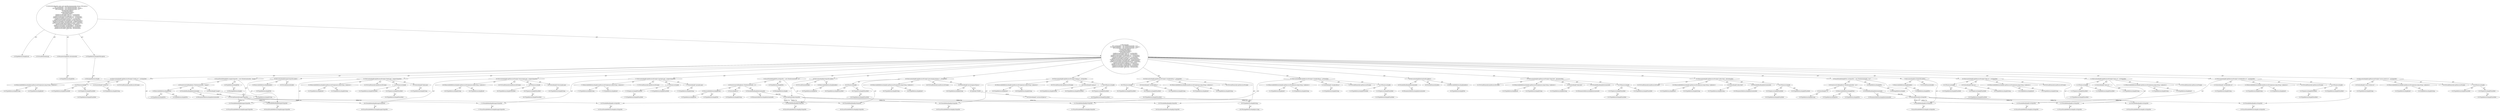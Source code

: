 digraph "copy#?,File" {
0 [label="2:CtTypeReferenceImpl@void" shape=ellipse]
1 [label="2:CtVirtualElement@copy" shape=ellipse]
2 [label="2:CtParameterImpl@File destinationDir" shape=ellipse]
3 [label="2:CtTypeReferenceImpl@File" shape=ellipse]
4 [label="2:CtTypeReferenceImpl@IOException" shape=ellipse]
5 [label="2:CtPackageReferenceImpl@" shape=ellipse]
6 [label="3:CtTypeReferenceImpl@File" shape=ellipse]
7 [label="3:CtPackageReferenceImpl@" shape=ellipse]
8 [label="3:CtExecutableReferenceImpl@File()" shape=ellipse]
9 [label="3:CtTypeReferenceImpl@File" shape=ellipse]
10 [label="3:CtTypeReferenceImpl@File" shape=ellipse]
11 [label="3:CtVariableReadImpl@destinationDir" shape=ellipse]
12 [label="3:CtParameterReferenceImpl@destinationDir" shape=ellipse]
13 [label="3:CtLiteralImpl@\"css\"" shape=ellipse]
14 [label="3:CtTypeReferenceImpl@String" shape=ellipse]
15 [label="3:CtConstructorCallImpl@new File(destinationDir, \"css\")" shape=ellipse]
16 [label="3:CtVirtualElement@cssOutputDir" shape=ellipse]
17 [label="3:CtLocalVariableImpl@File cssOutputDir = new File(destinationDir, \"css\")" shape=ellipse]
18 [label="4:CtTypeReferenceImpl@File" shape=ellipse]
19 [label="4:CtPackageReferenceImpl@" shape=ellipse]
20 [label="4:CtExecutableReferenceImpl@File()" shape=ellipse]
21 [label="4:CtTypeReferenceImpl@File" shape=ellipse]
22 [label="4:CtTypeReferenceImpl@File" shape=ellipse]
23 [label="4:CtVariableReadImpl@destinationDir" shape=ellipse]
24 [label="4:CtParameterReferenceImpl@destinationDir" shape=ellipse]
25 [label="4:CtLiteralImpl@\"images\"" shape=ellipse]
26 [label="4:CtTypeReferenceImpl@String" shape=ellipse]
27 [label="4:CtConstructorCallImpl@new File(destinationDir, \"images\")" shape=ellipse]
28 [label="4:CtVirtualElement@imagesOutputDir" shape=ellipse]
29 [label="4:CtLocalVariableImpl@File imagesOutputDir = new File(destinationDir, \"images\")" shape=ellipse]
30 [label="5:CtTypeReferenceImpl@File" shape=ellipse]
31 [label="5:CtPackageReferenceImpl@" shape=ellipse]
32 [label="5:CtExecutableReferenceImpl@File()" shape=ellipse]
33 [label="5:CtTypeReferenceImpl@File" shape=ellipse]
34 [label="5:CtTypeReferenceImpl@File" shape=ellipse]
35 [label="5:CtVariableReadImpl@destinationDir" shape=ellipse]
36 [label="5:CtParameterReferenceImpl@destinationDir" shape=ellipse]
37 [label="5:CtLiteralImpl@\"js\"" shape=ellipse]
38 [label="5:CtTypeReferenceImpl@String" shape=ellipse]
39 [label="5:CtConstructorCallImpl@new File(destinationDir, \"js\")" shape=ellipse]
40 [label="5:CtVirtualElement@jsOutputDir" shape=ellipse]
41 [label="5:CtLocalVariableImpl@File jsOutputDir = new File(destinationDir, \"js\")" shape=ellipse]
42 [label="6:CtExecutableReferenceImpl@mkdirs()" shape=ellipse]
43 [label="6:CtTypeReferenceImpl@File" shape=ellipse]
44 [label="6:CtVirtualElement@mkdirs" shape=ellipse]
45 [label="6:CtVariableReadImpl@destinationDir" shape=ellipse]
46 [label="6:CtParameterReferenceImpl@destinationDir" shape=ellipse]
47 [label="6:CtInvocationImpl@destinationDir.mkdirs()" shape=ellipse]
48 [label="7:CtExecutableReferenceImpl@mkdir()" shape=ellipse]
49 [label="7:CtTypeReferenceImpl@File" shape=ellipse]
50 [label="7:CtVirtualElement@mkdir" shape=ellipse]
51 [label="7:CtVariableReadImpl@cssOutputDir" shape=ellipse]
52 [label="7:CtLocalVariableReferenceImpl@cssOutputDir" shape=ellipse]
53 [label="7:CtInvocationImpl@cssOutputDir.mkdir()" shape=ellipse]
54 [label="8:CtExecutableReferenceImpl@mkdir()" shape=ellipse]
55 [label="8:CtTypeReferenceImpl@File" shape=ellipse]
56 [label="8:CtVirtualElement@mkdir" shape=ellipse]
57 [label="8:CtVariableReadImpl@imagesOutputDir" shape=ellipse]
58 [label="8:CtLocalVariableReferenceImpl@imagesOutputDir" shape=ellipse]
59 [label="8:CtInvocationImpl@imagesOutputDir.mkdir()" shape=ellipse]
60 [label="9:CtExecutableReferenceImpl@mkdir()" shape=ellipse]
61 [label="9:CtTypeReferenceImpl@File" shape=ellipse]
62 [label="9:CtVirtualElement@mkdir" shape=ellipse]
63 [label="9:CtVariableReadImpl@jsOutputDir" shape=ellipse]
64 [label="9:CtLocalVariableReferenceImpl@jsOutputDir" shape=ellipse]
65 [label="9:CtInvocationImpl@jsOutputDir.mkdir()" shape=ellipse]
66 [label="10:CtExecutableReferenceImpl@copyResourceFromJar(java.lang.String,<unknown>)" shape=ellipse]
67 [label="10:CtTypeReferenceImpl@String" shape=ellipse]
68 [label="10:CtTypeReferenceImpl@null" shape=ellipse]
69 [label="10:CtVirtualElement@copyResourceFromJar" shape=ellipse]
70 [label="10:CtTypeAccessImpl@PlaceHold" shape=ellipse]
71 [label="10:CtTypeReferenceImpl@PlaceHold" shape=ellipse]
72 [label="10:CtThisAccessImpl@" shape=ellipse]
73 [label="10:CtTypeReferenceImpl@PlaceHold" shape=ellipse]
74 [label="10:CtLiteralImpl@\"help.css\"" shape=ellipse]
75 [label="10:CtTypeReferenceImpl@String" shape=ellipse]
76 [label="10:CtVariableReadImpl@cssOutputDir" shape=ellipse]
77 [label="10:CtLocalVariableReferenceImpl@cssOutputDir" shape=ellipse]
78 [label="10:CtInvocationImpl@copyResourceFromJar(\"help.css\", cssOutputDir)" shape=ellipse]
79 [label="11:CtExecutableReferenceImpl@copyResourceFromJar(java.lang.String,<unknown>)" shape=ellipse]
80 [label="11:CtTypeReferenceImpl@String" shape=ellipse]
81 [label="11:CtTypeReferenceImpl@null" shape=ellipse]
82 [label="11:CtVirtualElement@copyResourceFromJar" shape=ellipse]
83 [label="11:CtTypeAccessImpl@PlaceHold" shape=ellipse]
84 [label="11:CtTypeReferenceImpl@PlaceHold" shape=ellipse]
85 [label="11:CtThisAccessImpl@" shape=ellipse]
86 [label="11:CtTypeReferenceImpl@PlaceHold" shape=ellipse]
87 [label="11:CtLiteralImpl@\"main.css\"" shape=ellipse]
88 [label="11:CtTypeReferenceImpl@String" shape=ellipse]
89 [label="11:CtVariableReadImpl@cssOutputDir" shape=ellipse]
90 [label="11:CtLocalVariableReferenceImpl@cssOutputDir" shape=ellipse]
91 [label="11:CtInvocationImpl@copyResourceFromJar(\"main.css\", cssOutputDir)" shape=ellipse]
92 [label="12:CtExecutableReferenceImpl@copyResourceFromJar(java.lang.String,<unknown>)" shape=ellipse]
93 [label="12:CtTypeReferenceImpl@String" shape=ellipse]
94 [label="12:CtTypeReferenceImpl@null" shape=ellipse]
95 [label="12:CtVirtualElement@copyResourceFromJar" shape=ellipse]
96 [label="12:CtTypeAccessImpl@PlaceHold" shape=ellipse]
97 [label="12:CtTypeReferenceImpl@PlaceHold" shape=ellipse]
98 [label="12:CtThisAccessImpl@" shape=ellipse]
99 [label="12:CtTypeReferenceImpl@PlaceHold" shape=ellipse]
100 [label="12:CtLiteralImpl@\"sortabletable.css\"" shape=ellipse]
101 [label="12:CtTypeReferenceImpl@String" shape=ellipse]
102 [label="12:CtVariableReadImpl@cssOutputDir" shape=ellipse]
103 [label="12:CtLocalVariableReferenceImpl@cssOutputDir" shape=ellipse]
104 [label="12:CtInvocationImpl@copyResourceFromJar(\"sortabletable.css\", cssOutputDir)" shape=ellipse]
105 [label="13:CtExecutableReferenceImpl@copyResourceFromJar(java.lang.String,<unknown>)" shape=ellipse]
106 [label="13:CtTypeReferenceImpl@String" shape=ellipse]
107 [label="13:CtTypeReferenceImpl@null" shape=ellipse]
108 [label="13:CtVirtualElement@copyResourceFromJar" shape=ellipse]
109 [label="13:CtTypeAccessImpl@PlaceHold" shape=ellipse]
110 [label="13:CtTypeReferenceImpl@PlaceHold" shape=ellipse]
111 [label="13:CtThisAccessImpl@" shape=ellipse]
112 [label="13:CtTypeReferenceImpl@PlaceHold" shape=ellipse]
113 [label="13:CtLiteralImpl@\"source-viewer.css\"" shape=ellipse]
114 [label="13:CtTypeReferenceImpl@String" shape=ellipse]
115 [label="13:CtVariableReadImpl@cssOutputDir" shape=ellipse]
116 [label="13:CtLocalVariableReferenceImpl@cssOutputDir" shape=ellipse]
117 [label="13:CtInvocationImpl@copyResourceFromJar(\"source-viewer.css\", cssOutputDir)" shape=ellipse]
118 [label="14:CtExecutableReferenceImpl@copyResourceFromJar(java.lang.String,<unknown>)" shape=ellipse]
119 [label="14:CtTypeReferenceImpl@String" shape=ellipse]
120 [label="14:CtTypeReferenceImpl@null" shape=ellipse]
121 [label="14:CtVirtualElement@copyResourceFromJar" shape=ellipse]
122 [label="14:CtTypeAccessImpl@PlaceHold" shape=ellipse]
123 [label="14:CtTypeReferenceImpl@PlaceHold" shape=ellipse]
124 [label="14:CtThisAccessImpl@" shape=ellipse]
125 [label="14:CtTypeReferenceImpl@PlaceHold" shape=ellipse]
126 [label="14:CtLiteralImpl@\"tooltip.css\"" shape=ellipse]
127 [label="14:CtTypeReferenceImpl@String" shape=ellipse]
128 [label="14:CtVariableReadImpl@cssOutputDir" shape=ellipse]
129 [label="14:CtLocalVariableReferenceImpl@cssOutputDir" shape=ellipse]
130 [label="14:CtInvocationImpl@copyResourceFromJar(\"tooltip.css\", cssOutputDir)" shape=ellipse]
131 [label="15:CtExecutableReferenceImpl@copyResourceFromJar(java.lang.String,<unknown>)" shape=ellipse]
132 [label="15:CtTypeReferenceImpl@String" shape=ellipse]
133 [label="15:CtTypeReferenceImpl@null" shape=ellipse]
134 [label="15:CtVirtualElement@copyResourceFromJar" shape=ellipse]
135 [label="15:CtTypeAccessImpl@PlaceHold" shape=ellipse]
136 [label="15:CtTypeReferenceImpl@PlaceHold" shape=ellipse]
137 [label="15:CtThisAccessImpl@" shape=ellipse]
138 [label="15:CtTypeReferenceImpl@PlaceHold" shape=ellipse]
139 [label="15:CtLiteralImpl@\"blank.png\"" shape=ellipse]
140 [label="15:CtTypeReferenceImpl@String" shape=ellipse]
141 [label="15:CtVariableReadImpl@imagesOutputDir" shape=ellipse]
142 [label="15:CtLocalVariableReferenceImpl@imagesOutputDir" shape=ellipse]
143 [label="15:CtInvocationImpl@copyResourceFromJar(\"blank.png\", imagesOutputDir)" shape=ellipse]
144 [label="16:CtExecutableReferenceImpl@copyResourceFromJar(java.lang.String,<unknown>)" shape=ellipse]
145 [label="16:CtTypeReferenceImpl@String" shape=ellipse]
146 [label="16:CtTypeReferenceImpl@null" shape=ellipse]
147 [label="16:CtVirtualElement@copyResourceFromJar" shape=ellipse]
148 [label="16:CtTypeAccessImpl@PlaceHold" shape=ellipse]
149 [label="16:CtTypeReferenceImpl@PlaceHold" shape=ellipse]
150 [label="16:CtThisAccessImpl@" shape=ellipse]
151 [label="16:CtTypeReferenceImpl@PlaceHold" shape=ellipse]
152 [label="16:CtLiteralImpl@\"downsimple.png\"" shape=ellipse]
153 [label="16:CtTypeReferenceImpl@String" shape=ellipse]
154 [label="16:CtVariableReadImpl@imagesOutputDir" shape=ellipse]
155 [label="16:CtLocalVariableReferenceImpl@imagesOutputDir" shape=ellipse]
156 [label="16:CtInvocationImpl@copyResourceFromJar(\"downsimple.png\", imagesOutputDir)" shape=ellipse]
157 [label="17:CtExecutableReferenceImpl@copyResourceFromJar(java.lang.String,<unknown>)" shape=ellipse]
158 [label="17:CtTypeReferenceImpl@String" shape=ellipse]
159 [label="17:CtTypeReferenceImpl@null" shape=ellipse]
160 [label="17:CtVirtualElement@copyResourceFromJar" shape=ellipse]
161 [label="17:CtTypeAccessImpl@PlaceHold" shape=ellipse]
162 [label="17:CtTypeReferenceImpl@PlaceHold" shape=ellipse]
163 [label="17:CtThisAccessImpl@" shape=ellipse]
164 [label="17:CtTypeReferenceImpl@PlaceHold" shape=ellipse]
165 [label="17:CtLiteralImpl@\"upsimple.png\"" shape=ellipse]
166 [label="17:CtTypeReferenceImpl@String" shape=ellipse]
167 [label="17:CtVariableReadImpl@imagesOutputDir" shape=ellipse]
168 [label="17:CtLocalVariableReferenceImpl@imagesOutputDir" shape=ellipse]
169 [label="17:CtInvocationImpl@copyResourceFromJar(\"upsimple.png\", imagesOutputDir)" shape=ellipse]
170 [label="18:CtExecutableReferenceImpl@copyResourceFromJar(java.lang.String,<unknown>)" shape=ellipse]
171 [label="18:CtTypeReferenceImpl@String" shape=ellipse]
172 [label="18:CtTypeReferenceImpl@null" shape=ellipse]
173 [label="18:CtVirtualElement@copyResourceFromJar" shape=ellipse]
174 [label="18:CtTypeAccessImpl@PlaceHold" shape=ellipse]
175 [label="18:CtTypeReferenceImpl@PlaceHold" shape=ellipse]
176 [label="18:CtThisAccessImpl@" shape=ellipse]
177 [label="18:CtTypeReferenceImpl@PlaceHold" shape=ellipse]
178 [label="18:CtLiteralImpl@\"percentagesorttype.js\"" shape=ellipse]
179 [label="18:CtTypeReferenceImpl@String" shape=ellipse]
180 [label="18:CtVariableReadImpl@jsOutputDir" shape=ellipse]
181 [label="18:CtLocalVariableReferenceImpl@jsOutputDir" shape=ellipse]
182 [label="18:CtInvocationImpl@copyResourceFromJar(\"percentagesorttype.js\", jsOutputDir)" shape=ellipse]
183 [label="19:CtExecutableReferenceImpl@copyResourceFromJar(java.lang.String,<unknown>)" shape=ellipse]
184 [label="19:CtTypeReferenceImpl@String" shape=ellipse]
185 [label="19:CtTypeReferenceImpl@null" shape=ellipse]
186 [label="19:CtVirtualElement@copyResourceFromJar" shape=ellipse]
187 [label="19:CtTypeAccessImpl@PlaceHold" shape=ellipse]
188 [label="19:CtTypeReferenceImpl@PlaceHold" shape=ellipse]
189 [label="19:CtThisAccessImpl@" shape=ellipse]
190 [label="19:CtTypeReferenceImpl@PlaceHold" shape=ellipse]
191 [label="19:CtLiteralImpl@\"popup.js\"" shape=ellipse]
192 [label="19:CtTypeReferenceImpl@String" shape=ellipse]
193 [label="19:CtVariableReadImpl@jsOutputDir" shape=ellipse]
194 [label="19:CtLocalVariableReferenceImpl@jsOutputDir" shape=ellipse]
195 [label="19:CtInvocationImpl@copyResourceFromJar(\"popup.js\", jsOutputDir)" shape=ellipse]
196 [label="20:CtExecutableReferenceImpl@copyResourceFromJar(java.lang.String,<unknown>)" shape=ellipse]
197 [label="20:CtTypeReferenceImpl@String" shape=ellipse]
198 [label="20:CtTypeReferenceImpl@null" shape=ellipse]
199 [label="20:CtVirtualElement@copyResourceFromJar" shape=ellipse]
200 [label="20:CtTypeAccessImpl@PlaceHold" shape=ellipse]
201 [label="20:CtTypeReferenceImpl@PlaceHold" shape=ellipse]
202 [label="20:CtThisAccessImpl@" shape=ellipse]
203 [label="20:CtTypeReferenceImpl@PlaceHold" shape=ellipse]
204 [label="20:CtLiteralImpl@\"sortabletable.js\"" shape=ellipse]
205 [label="20:CtTypeReferenceImpl@String" shape=ellipse]
206 [label="20:CtVariableReadImpl@jsOutputDir" shape=ellipse]
207 [label="20:CtLocalVariableReferenceImpl@jsOutputDir" shape=ellipse]
208 [label="20:CtInvocationImpl@copyResourceFromJar(\"sortabletable.js\", jsOutputDir)" shape=ellipse]
209 [label="21:CtExecutableReferenceImpl@copyResourceFromJar(java.lang.String,<unknown>)" shape=ellipse]
210 [label="21:CtTypeReferenceImpl@String" shape=ellipse]
211 [label="21:CtTypeReferenceImpl@null" shape=ellipse]
212 [label="21:CtVirtualElement@copyResourceFromJar" shape=ellipse]
213 [label="21:CtTypeAccessImpl@PlaceHold" shape=ellipse]
214 [label="21:CtTypeReferenceImpl@PlaceHold" shape=ellipse]
215 [label="21:CtThisAccessImpl@" shape=ellipse]
216 [label="21:CtTypeReferenceImpl@PlaceHold" shape=ellipse]
217 [label="21:CtLiteralImpl@\"stringbuilder.js\"" shape=ellipse]
218 [label="21:CtTypeReferenceImpl@String" shape=ellipse]
219 [label="21:CtVariableReadImpl@jsOutputDir" shape=ellipse]
220 [label="21:CtLocalVariableReferenceImpl@jsOutputDir" shape=ellipse]
221 [label="21:CtInvocationImpl@copyResourceFromJar(\"stringbuilder.js\", jsOutputDir)" shape=ellipse]
222 [label="22:CtExecutableReferenceImpl@copyResourceFromJar(java.lang.String,<unknown>)" shape=ellipse]
223 [label="22:CtTypeReferenceImpl@String" shape=ellipse]
224 [label="22:CtTypeReferenceImpl@null" shape=ellipse]
225 [label="22:CtVirtualElement@copyResourceFromJar" shape=ellipse]
226 [label="22:CtTypeAccessImpl@PlaceHold" shape=ellipse]
227 [label="22:CtTypeReferenceImpl@PlaceHold" shape=ellipse]
228 [label="22:CtThisAccessImpl@" shape=ellipse]
229 [label="22:CtTypeReferenceImpl@PlaceHold" shape=ellipse]
230 [label="22:CtLiteralImpl@\"help.html\"" shape=ellipse]
231 [label="22:CtTypeReferenceImpl@String" shape=ellipse]
232 [label="22:CtVariableReadImpl@destinationDir" shape=ellipse]
233 [label="22:CtParameterReferenceImpl@destinationDir" shape=ellipse]
234 [label="22:CtInvocationImpl@copyResourceFromJar(\"help.html\", destinationDir)" shape=ellipse]
235 [label="23:CtExecutableReferenceImpl@copyResourceFromJar(java.lang.String,<unknown>)" shape=ellipse]
236 [label="23:CtTypeReferenceImpl@String" shape=ellipse]
237 [label="23:CtTypeReferenceImpl@null" shape=ellipse]
238 [label="23:CtVirtualElement@copyResourceFromJar" shape=ellipse]
239 [label="23:CtTypeAccessImpl@PlaceHold" shape=ellipse]
240 [label="23:CtTypeReferenceImpl@PlaceHold" shape=ellipse]
241 [label="23:CtThisAccessImpl@" shape=ellipse]
242 [label="23:CtTypeReferenceImpl@PlaceHold" shape=ellipse]
243 [label="23:CtLiteralImpl@\"index.html\"" shape=ellipse]
244 [label="23:CtTypeReferenceImpl@String" shape=ellipse]
245 [label="23:CtVariableReadImpl@destinationDir" shape=ellipse]
246 [label="23:CtParameterReferenceImpl@destinationDir" shape=ellipse]
247 [label="23:CtInvocationImpl@copyResourceFromJar(\"index.html\", destinationDir)" shape=ellipse]
248 [label="2:CtBlockImpl@\{
    File cssOutputDir = new File(destinationDir, \"css\");
    File imagesOutputDir = new File(destinationDir, \"images\");
    File jsOutputDir = new File(destinationDir, \"js\");
    destinationDir.mkdirs();
    cssOutputDir.mkdir();
    imagesOutputDir.mkdir();
    jsOutputDir.mkdir();
    copyResourceFromJar(\"help.css\", cssOutputDir);
    copyResourceFromJar(\"main.css\", cssOutputDir);
    copyResourceFromJar(\"sortabletable.css\", cssOutputDir);
    copyResourceFromJar(\"source-viewer.css\", cssOutputDir);
    copyResourceFromJar(\"tooltip.css\", cssOutputDir);
    copyResourceFromJar(\"blank.png\", imagesOutputDir);
    copyResourceFromJar(\"downsimple.png\", imagesOutputDir);
    copyResourceFromJar(\"upsimple.png\", imagesOutputDir);
    copyResourceFromJar(\"percentagesorttype.js\", jsOutputDir);
    copyResourceFromJar(\"popup.js\", jsOutputDir);
    copyResourceFromJar(\"sortabletable.js\", jsOutputDir);
    copyResourceFromJar(\"stringbuilder.js\", jsOutputDir);
    copyResourceFromJar(\"help.html\", destinationDir);
    copyResourceFromJar(\"index.html\", destinationDir);
\}" shape=ellipse]
249 [label="2:CtMethodImpl@public static void copy(File destinationDir) throws IOException \{
    File cssOutputDir = new File(destinationDir, \"css\");
    File imagesOutputDir = new File(destinationDir, \"images\");
    File jsOutputDir = new File(destinationDir, \"js\");
    destinationDir.mkdirs();
    cssOutputDir.mkdir();
    imagesOutputDir.mkdir();
    jsOutputDir.mkdir();
    copyResourceFromJar(\"help.css\", cssOutputDir);
    copyResourceFromJar(\"main.css\", cssOutputDir);
    copyResourceFromJar(\"sortabletable.css\", cssOutputDir);
    copyResourceFromJar(\"source-viewer.css\", cssOutputDir);
    copyResourceFromJar(\"tooltip.css\", cssOutputDir);
    copyResourceFromJar(\"blank.png\", imagesOutputDir);
    copyResourceFromJar(\"downsimple.png\", imagesOutputDir);
    copyResourceFromJar(\"upsimple.png\", imagesOutputDir);
    copyResourceFromJar(\"percentagesorttype.js\", jsOutputDir);
    copyResourceFromJar(\"popup.js\", jsOutputDir);
    copyResourceFromJar(\"sortabletable.js\", jsOutputDir);
    copyResourceFromJar(\"stringbuilder.js\", jsOutputDir);
    copyResourceFromJar(\"help.html\", destinationDir);
    copyResourceFromJar(\"index.html\", destinationDir);
\}" shape=ellipse]
250 [label="18:Update@UPDATE" shape=ellipse]
251 [label="18:CtPackageReferenceImpl@java.lang" shape=ellipse]
252 [label="18:CtTypeReferenceImpl@String" shape=ellipse]
253 [label="18:CtLiteralImpl@\"customsorttypes.js\"" shape=ellipse]
2 -> 3 [label="AST"];
4 -> 5 [label="AST"];
6 -> 7 [label="AST"];
8 -> 9 [label="AST"];
8 -> 10 [label="AST"];
11 -> 12 [label="AST"];
11 -> 16 [label="Data Dep"];
13 -> 14 [label="AST"];
15 -> 8 [label="AST"];
15 -> 11 [label="AST"];
15 -> 13 [label="AST"];
16 -> 51 [label="Define-Use"];
16 -> 76 [label="Define-Use"];
16 -> 89 [label="Define-Use"];
16 -> 102 [label="Define-Use"];
16 -> 115 [label="Define-Use"];
16 -> 128 [label="Define-Use"];
17 -> 16 [label="AST"];
17 -> 6 [label="AST"];
17 -> 15 [label="AST"];
18 -> 19 [label="AST"];
20 -> 21 [label="AST"];
20 -> 22 [label="AST"];
23 -> 24 [label="AST"];
23 -> 28 [label="Data Dep"];
25 -> 26 [label="AST"];
27 -> 20 [label="AST"];
27 -> 23 [label="AST"];
27 -> 25 [label="AST"];
28 -> 57 [label="Define-Use"];
28 -> 141 [label="Define-Use"];
28 -> 154 [label="Define-Use"];
28 -> 167 [label="Define-Use"];
29 -> 28 [label="AST"];
29 -> 18 [label="AST"];
29 -> 27 [label="AST"];
30 -> 31 [label="AST"];
32 -> 33 [label="AST"];
32 -> 34 [label="AST"];
35 -> 36 [label="AST"];
35 -> 40 [label="Data Dep"];
37 -> 38 [label="AST"];
39 -> 32 [label="AST"];
39 -> 35 [label="AST"];
39 -> 37 [label="AST"];
40 -> 63 [label="Define-Use"];
40 -> 180 [label="Define-Use"];
40 -> 193 [label="Define-Use"];
40 -> 206 [label="Define-Use"];
40 -> 219 [label="Define-Use"];
41 -> 40 [label="AST"];
41 -> 30 [label="AST"];
41 -> 39 [label="AST"];
42 -> 43 [label="AST"];
45 -> 46 [label="AST"];
47 -> 44 [label="AST"];
47 -> 45 [label="AST"];
47 -> 42 [label="AST"];
48 -> 49 [label="AST"];
51 -> 52 [label="AST"];
53 -> 50 [label="AST"];
53 -> 51 [label="AST"];
53 -> 48 [label="AST"];
54 -> 55 [label="AST"];
57 -> 58 [label="AST"];
59 -> 56 [label="AST"];
59 -> 57 [label="AST"];
59 -> 54 [label="AST"];
60 -> 61 [label="AST"];
63 -> 64 [label="AST"];
65 -> 62 [label="AST"];
65 -> 63 [label="AST"];
65 -> 60 [label="AST"];
66 -> 67 [label="AST"];
66 -> 68 [label="AST"];
70 -> 71 [label="AST"];
72 -> 73 [label="AST"];
72 -> 70 [label="AST"];
74 -> 75 [label="AST"];
76 -> 77 [label="AST"];
78 -> 69 [label="AST"];
78 -> 72 [label="AST"];
78 -> 66 [label="AST"];
78 -> 74 [label="AST"];
78 -> 76 [label="AST"];
79 -> 80 [label="AST"];
79 -> 81 [label="AST"];
83 -> 84 [label="AST"];
85 -> 86 [label="AST"];
85 -> 83 [label="AST"];
87 -> 88 [label="AST"];
89 -> 90 [label="AST"];
91 -> 82 [label="AST"];
91 -> 85 [label="AST"];
91 -> 79 [label="AST"];
91 -> 87 [label="AST"];
91 -> 89 [label="AST"];
92 -> 93 [label="AST"];
92 -> 94 [label="AST"];
96 -> 97 [label="AST"];
98 -> 99 [label="AST"];
98 -> 96 [label="AST"];
100 -> 101 [label="AST"];
102 -> 103 [label="AST"];
104 -> 95 [label="AST"];
104 -> 98 [label="AST"];
104 -> 92 [label="AST"];
104 -> 100 [label="AST"];
104 -> 102 [label="AST"];
105 -> 106 [label="AST"];
105 -> 107 [label="AST"];
109 -> 110 [label="AST"];
111 -> 112 [label="AST"];
111 -> 109 [label="AST"];
113 -> 114 [label="AST"];
115 -> 116 [label="AST"];
117 -> 108 [label="AST"];
117 -> 111 [label="AST"];
117 -> 105 [label="AST"];
117 -> 113 [label="AST"];
117 -> 115 [label="AST"];
118 -> 119 [label="AST"];
118 -> 120 [label="AST"];
122 -> 123 [label="AST"];
124 -> 125 [label="AST"];
124 -> 122 [label="AST"];
126 -> 127 [label="AST"];
128 -> 129 [label="AST"];
130 -> 121 [label="AST"];
130 -> 124 [label="AST"];
130 -> 118 [label="AST"];
130 -> 126 [label="AST"];
130 -> 128 [label="AST"];
131 -> 132 [label="AST"];
131 -> 133 [label="AST"];
135 -> 136 [label="AST"];
137 -> 138 [label="AST"];
137 -> 135 [label="AST"];
139 -> 140 [label="AST"];
141 -> 142 [label="AST"];
143 -> 134 [label="AST"];
143 -> 137 [label="AST"];
143 -> 131 [label="AST"];
143 -> 139 [label="AST"];
143 -> 141 [label="AST"];
144 -> 145 [label="AST"];
144 -> 146 [label="AST"];
148 -> 149 [label="AST"];
150 -> 151 [label="AST"];
150 -> 148 [label="AST"];
152 -> 153 [label="AST"];
154 -> 155 [label="AST"];
156 -> 147 [label="AST"];
156 -> 150 [label="AST"];
156 -> 144 [label="AST"];
156 -> 152 [label="AST"];
156 -> 154 [label="AST"];
157 -> 158 [label="AST"];
157 -> 159 [label="AST"];
161 -> 162 [label="AST"];
163 -> 164 [label="AST"];
163 -> 161 [label="AST"];
165 -> 166 [label="AST"];
167 -> 168 [label="AST"];
169 -> 160 [label="AST"];
169 -> 163 [label="AST"];
169 -> 157 [label="AST"];
169 -> 165 [label="AST"];
169 -> 167 [label="AST"];
170 -> 171 [label="AST"];
170 -> 172 [label="AST"];
174 -> 175 [label="AST"];
176 -> 177 [label="AST"];
176 -> 174 [label="AST"];
178 -> 179 [label="AST"];
178 -> 250 [label="Action"];
180 -> 181 [label="AST"];
182 -> 173 [label="AST"];
182 -> 176 [label="AST"];
182 -> 170 [label="AST"];
182 -> 178 [label="AST"];
182 -> 180 [label="AST"];
183 -> 184 [label="AST"];
183 -> 185 [label="AST"];
187 -> 188 [label="AST"];
189 -> 190 [label="AST"];
189 -> 187 [label="AST"];
191 -> 192 [label="AST"];
193 -> 194 [label="AST"];
195 -> 186 [label="AST"];
195 -> 189 [label="AST"];
195 -> 183 [label="AST"];
195 -> 191 [label="AST"];
195 -> 193 [label="AST"];
196 -> 197 [label="AST"];
196 -> 198 [label="AST"];
200 -> 201 [label="AST"];
202 -> 203 [label="AST"];
202 -> 200 [label="AST"];
204 -> 205 [label="AST"];
206 -> 207 [label="AST"];
208 -> 199 [label="AST"];
208 -> 202 [label="AST"];
208 -> 196 [label="AST"];
208 -> 204 [label="AST"];
208 -> 206 [label="AST"];
209 -> 210 [label="AST"];
209 -> 211 [label="AST"];
213 -> 214 [label="AST"];
215 -> 216 [label="AST"];
215 -> 213 [label="AST"];
217 -> 218 [label="AST"];
219 -> 220 [label="AST"];
221 -> 212 [label="AST"];
221 -> 215 [label="AST"];
221 -> 209 [label="AST"];
221 -> 217 [label="AST"];
221 -> 219 [label="AST"];
222 -> 223 [label="AST"];
222 -> 224 [label="AST"];
226 -> 227 [label="AST"];
228 -> 229 [label="AST"];
228 -> 226 [label="AST"];
230 -> 231 [label="AST"];
232 -> 233 [label="AST"];
234 -> 225 [label="AST"];
234 -> 228 [label="AST"];
234 -> 222 [label="AST"];
234 -> 230 [label="AST"];
234 -> 232 [label="AST"];
235 -> 236 [label="AST"];
235 -> 237 [label="AST"];
239 -> 240 [label="AST"];
241 -> 242 [label="AST"];
241 -> 239 [label="AST"];
243 -> 244 [label="AST"];
245 -> 246 [label="AST"];
247 -> 238 [label="AST"];
247 -> 241 [label="AST"];
247 -> 235 [label="AST"];
247 -> 243 [label="AST"];
247 -> 245 [label="AST"];
248 -> 17 [label="AST"];
248 -> 29 [label="AST"];
248 -> 41 [label="AST"];
248 -> 47 [label="AST"];
248 -> 53 [label="AST"];
248 -> 59 [label="AST"];
248 -> 65 [label="AST"];
248 -> 78 [label="AST"];
248 -> 91 [label="AST"];
248 -> 104 [label="AST"];
248 -> 117 [label="AST"];
248 -> 130 [label="AST"];
248 -> 143 [label="AST"];
248 -> 156 [label="AST"];
248 -> 169 [label="AST"];
248 -> 182 [label="AST"];
248 -> 195 [label="AST"];
248 -> 208 [label="AST"];
248 -> 221 [label="AST"];
248 -> 234 [label="AST"];
248 -> 247 [label="AST"];
249 -> 1 [label="AST"];
249 -> 0 [label="AST"];
249 -> 2 [label="AST"];
249 -> 4 [label="AST"];
249 -> 248 [label="AST"];
250 -> 253 [label="Action"];
252 -> 251 [label="AST"];
253 -> 252 [label="AST"];
}